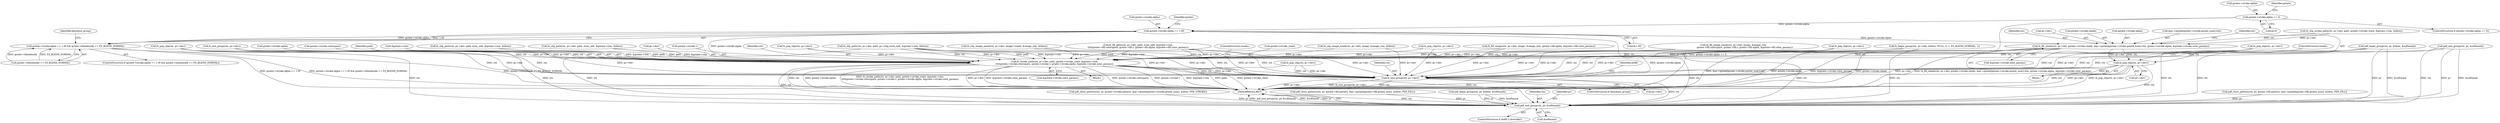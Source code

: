 digraph "0_ghostscript_b2e7d38e845c7d4922d05e6e41f3a2dc1bc1b14a@pointer" {
"1000457" [label="(Call,gstate->stroke.alpha == 0)"];
"1000468" [label="(Call,gstate->stroke.alpha == 1.0f)"];
"1000467" [label="(Call,gstate->stroke.alpha == 1.0f && gstate->blendmode == FZ_BLEND_NORMAL)"];
"1000665" [label="(Call,fz_stroke_path(ctx, pr->dev, path, gstate->stroke_state, &gstate->ctm,\n\t\t\t\t\tgstate->stroke.colorspace, gstate->stroke.v, gstate->stroke.alpha, &gstate->stroke.color_params))"];
"1000814" [label="(Call,fz_end_group(ctx, pr->dev))"];
"1000823" [label="(Call,pdf_end_group(ctx, pr, &softmask))"];
"1000773" [label="(Call,fz_fill_shade(ctx, pr->dev, gstate->stroke.shade, &pr->gstate[gstate->stroke.gstate_num].ctm, gstate->stroke.alpha, &gstate->stroke.color_params))"];
"1000806" [label="(Call,fz_pop_clip(ctx, pr->dev))"];
"1000474" [label="(Literal,1.0f)"];
"1000757" [label="(Block,)"];
"1000693" [label="(Call,&gstate->stroke.color_params)"];
"1000466" [label="(ControlStructure,if (gstate->stroke.alpha == 1.0f && gstate->blendmode == FZ_BLEND_NORMAL))"];
"1000456" [label="(ControlStructure,if (gstate->stroke.alpha == 0))"];
"1000661" [label="(Block,)"];
"1000683" [label="(Call,gstate->stroke.v)"];
"1000600" [label="(Call,fz_clip_path(ctx, pr->dev, path, even_odd, &gstate->ctm, &bbox))"];
"1000723" [label="(Call,pdf_show_pattern(ctx, pr, gstate->stroke.pattern, &pr->gstate[gstate->stroke.gstate_num], &bbox, PDF_STROKE))"];
"1000775" [label="(Call,pr->dev)"];
"1000387" [label="(Call,fz_end_group(ctx, pr->dev))"];
"1000289" [label="(Call,fz_pop_clip(ctx, pr->dev))"];
"1000468" [label="(Call,gstate->stroke.alpha == 1.0f)"];
"1000458" [label="(Call,gstate->stroke.alpha)"];
"1000346" [label="(Call,fz_pop_clip(ctx, pr->dev))"];
"1000565" [label="(Call,pdf_show_pattern(ctx, pr, gstate->fill.pattern, &pr->gstate[gstate->fill.gstate_num], &bbox, PDF_FILL))"];
"1000477" [label="(Identifier,gstate)"];
"1000354" [label="(Call,fz_fill_image(ctx, pr->dev, image, &image_ctm, gstate->fill.alpha, &gstate->fill.color_params))"];
"1000197" [label="(Call,pdf_begin_group(ctx, pr, &bbox, &softmask))"];
"1000666" [label="(Identifier,ctx)"];
"1000471" [label="(Identifier,gstate)"];
"1000807" [label="(Identifier,ctx)"];
"1000407" [label="(Call,fz_clip_path(ctx, pr->dev, path, pr->clip_even_odd, &gstate->ctm, &bbox))"];
"1000778" [label="(Call,gstate->stroke.shade)"];
"1000795" [label="(Call,gstate->stroke.alpha)"];
"1000182" [label="(Call,fz_clip_image_mask(ctx, pr->dev, image->mask, &image_ctm, &bbox))"];
"1000678" [label="(Call,gstate->stroke.colorspace)"];
"1000670" [label="(Identifier,path)"];
"1000819" [label="(ControlStructure,if (dofill || dostroke))"];
"1000484" [label="(Identifier,knockout_group)"];
"1000141" [label="(Call,fz_clip_image_mask(ctx, pr->dev, image, &image_ctm, &bbox))"];
"1000828" [label="(MethodReturn,RET)"];
"1000824" [label="(Identifier,ctx)"];
"1000806" [label="(Call,fz_pop_clip(ctx, pr->dev))"];
"1000825" [label="(Identifier,pr)"];
"1000378" [label="(Call,fz_pop_clip(ctx, pr->dev))"];
"1000800" [label="(Call,&gstate->stroke.color_params)"];
"1000783" [label="(Call,&pr->gstate[gstate->stroke.gstate_num].ctm)"];
"1000674" [label="(Call,&gstate->ctm)"];
"1000646" [label="(Call,fz_pop_clip(ctx, pr->dev))"];
"1000486" [label="(Call,fz_begin_group(ctx, pr->dev, &bbox, NULL, 0, 1, FZ_BLEND_NORMAL, 1))"];
"1000665" [label="(Call,fz_stroke_path(ctx, pr->dev, path, gstate->stroke_state, &gstate->ctm,\n\t\t\t\t\tgstate->stroke.colorspace, gstate->stroke.v, gstate->stroke.alpha, &gstate->stroke.color_params))"];
"1000821" [label="(Identifier,dofill)"];
"1000444" [label="(Call,pdf_begin_group(ctx, pr, &bbox, &softmask))"];
"1000552" [label="(Call,fz_clip_path(ctx, pr->dev, path, even_odd, &gstate->ctm, &bbox))"];
"1000469" [label="(Call,gstate->stroke.alpha)"];
"1000393" [label="(Call,pdf_end_group(ctx, pr, &softmask))"];
"1000758" [label="(Call,fz_clip_stroke_path(ctx, pr->dev, path, gstate->stroke_state, &gstate->ctm, &bbox))"];
"1000268" [label="(Call,pdf_show_pattern(ctx, pr, gstate->fill.pattern, &pr->gstate[gstate->fill.gstate_num], &bbox, PDF_FILL))"];
"1000811" [label="(ControlStructure,break;)"];
"1000823" [label="(Call,pdf_end_group(ctx, pr, &softmask))"];
"1000475" [label="(Call,gstate->blendmode == FZ_BLEND_NORMAL)"];
"1000667" [label="(Call,pr->dev)"];
"1000511" [label="(Call,fz_fill_path(ctx, pr->dev, path, even_odd, &gstate->ctm,\n\t\t\t\t\tgstate->fill.colorspace, gstate->fill.v, gstate->fill.alpha, &gstate->fill.color_params))"];
"1000699" [label="(ControlStructure,break;)"];
"1000826" [label="(Call,&softmask)"];
"1000773" [label="(Call,fz_fill_shade(ctx, pr->dev, gstate->stroke.shade, &pr->gstate[gstate->stroke.gstate_num].ctm, gstate->stroke.alpha, &gstate->stroke.color_params))"];
"1000812" [label="(ControlStructure,if (knockout_group))"];
"1000671" [label="(Call,gstate->stroke_state)"];
"1000814" [label="(Call,fz_end_group(ctx, pr->dev))"];
"1000457" [label="(Call,gstate->stroke.alpha == 0)"];
"1000220" [label="(Call,fz_fill_image_mask(ctx, pr->dev, image, &image_ctm,\n                               gstate->fill.colorspace, gstate->fill.v, gstate->fill.alpha, &gstate->fill.color_params))"];
"1000816" [label="(Call,pr->dev)"];
"1000688" [label="(Call,gstate->stroke.alpha)"];
"1000774" [label="(Identifier,ctx)"];
"1000808" [label="(Call,pr->dev)"];
"1000586" [label="(Call,fz_pop_clip(ctx, pr->dev))"];
"1000467" [label="(Call,gstate->stroke.alpha == 1.0f && gstate->blendmode == FZ_BLEND_NORMAL)"];
"1000744" [label="(Call,fz_pop_clip(ctx, pr->dev))"];
"1000815" [label="(Identifier,ctx)"];
"1000463" [label="(Literal,0)"];
"1000457" -> "1000456"  [label="AST: "];
"1000457" -> "1000463"  [label="CFG: "];
"1000458" -> "1000457"  [label="AST: "];
"1000463" -> "1000457"  [label="AST: "];
"1000471" -> "1000457"  [label="CFG: "];
"1000457" -> "1000828"  [label="DDG: gstate->stroke.alpha == 0"];
"1000457" -> "1000468"  [label="DDG: gstate->stroke.alpha"];
"1000468" -> "1000467"  [label="AST: "];
"1000468" -> "1000474"  [label="CFG: "];
"1000469" -> "1000468"  [label="AST: "];
"1000474" -> "1000468"  [label="AST: "];
"1000477" -> "1000468"  [label="CFG: "];
"1000467" -> "1000468"  [label="CFG: "];
"1000468" -> "1000828"  [label="DDG: gstate->stroke.alpha"];
"1000468" -> "1000467"  [label="DDG: gstate->stroke.alpha"];
"1000468" -> "1000467"  [label="DDG: 1.0f"];
"1000468" -> "1000665"  [label="DDG: gstate->stroke.alpha"];
"1000468" -> "1000773"  [label="DDG: gstate->stroke.alpha"];
"1000467" -> "1000466"  [label="AST: "];
"1000467" -> "1000475"  [label="CFG: "];
"1000475" -> "1000467"  [label="AST: "];
"1000484" -> "1000467"  [label="CFG: "];
"1000467" -> "1000828"  [label="DDG: gstate->stroke.alpha == 1.0f"];
"1000467" -> "1000828"  [label="DDG: gstate->stroke.alpha == 1.0f && gstate->blendmode == FZ_BLEND_NORMAL"];
"1000467" -> "1000828"  [label="DDG: gstate->blendmode == FZ_BLEND_NORMAL"];
"1000475" -> "1000467"  [label="DDG: gstate->blendmode"];
"1000475" -> "1000467"  [label="DDG: FZ_BLEND_NORMAL"];
"1000665" -> "1000661"  [label="AST: "];
"1000665" -> "1000693"  [label="CFG: "];
"1000666" -> "1000665"  [label="AST: "];
"1000667" -> "1000665"  [label="AST: "];
"1000670" -> "1000665"  [label="AST: "];
"1000671" -> "1000665"  [label="AST: "];
"1000674" -> "1000665"  [label="AST: "];
"1000678" -> "1000665"  [label="AST: "];
"1000683" -> "1000665"  [label="AST: "];
"1000688" -> "1000665"  [label="AST: "];
"1000693" -> "1000665"  [label="AST: "];
"1000699" -> "1000665"  [label="CFG: "];
"1000665" -> "1000828"  [label="DDG: &gstate->stroke.color_params"];
"1000665" -> "1000828"  [label="DDG: gstate->stroke.colorspace"];
"1000665" -> "1000828"  [label="DDG: gstate->stroke.v"];
"1000665" -> "1000828"  [label="DDG: &gstate->ctm"];
"1000665" -> "1000828"  [label="DDG: path"];
"1000665" -> "1000828"  [label="DDG: gstate->stroke_state"];
"1000665" -> "1000828"  [label="DDG: ctx"];
"1000665" -> "1000828"  [label="DDG: gstate->stroke.alpha"];
"1000665" -> "1000828"  [label="DDG: fz_stroke_path(ctx, pr->dev, path, gstate->stroke_state, &gstate->ctm,\n\t\t\t\t\tgstate->stroke.colorspace, gstate->stroke.v, gstate->stroke.alpha, &gstate->stroke.color_params)"];
"1000665" -> "1000828"  [label="DDG: pr->dev"];
"1000393" -> "1000665"  [label="DDG: ctx"];
"1000646" -> "1000665"  [label="DDG: ctx"];
"1000646" -> "1000665"  [label="DDG: pr->dev"];
"1000407" -> "1000665"  [label="DDG: ctx"];
"1000407" -> "1000665"  [label="DDG: pr->dev"];
"1000407" -> "1000665"  [label="DDG: path"];
"1000407" -> "1000665"  [label="DDG: &gstate->ctm"];
"1000387" -> "1000665"  [label="DDG: ctx"];
"1000387" -> "1000665"  [label="DDG: pr->dev"];
"1000444" -> "1000665"  [label="DDG: ctx"];
"1000511" -> "1000665"  [label="DDG: ctx"];
"1000511" -> "1000665"  [label="DDG: pr->dev"];
"1000511" -> "1000665"  [label="DDG: path"];
"1000511" -> "1000665"  [label="DDG: &gstate->ctm"];
"1000486" -> "1000665"  [label="DDG: ctx"];
"1000486" -> "1000665"  [label="DDG: pr->dev"];
"1000586" -> "1000665"  [label="DDG: ctx"];
"1000586" -> "1000665"  [label="DDG: pr->dev"];
"1000378" -> "1000665"  [label="DDG: ctx"];
"1000378" -> "1000665"  [label="DDG: pr->dev"];
"1000220" -> "1000665"  [label="DDG: pr->dev"];
"1000141" -> "1000665"  [label="DDG: pr->dev"];
"1000354" -> "1000665"  [label="DDG: pr->dev"];
"1000289" -> "1000665"  [label="DDG: pr->dev"];
"1000182" -> "1000665"  [label="DDG: pr->dev"];
"1000346" -> "1000665"  [label="DDG: pr->dev"];
"1000600" -> "1000665"  [label="DDG: path"];
"1000600" -> "1000665"  [label="DDG: &gstate->ctm"];
"1000552" -> "1000665"  [label="DDG: path"];
"1000552" -> "1000665"  [label="DDG: &gstate->ctm"];
"1000665" -> "1000814"  [label="DDG: ctx"];
"1000665" -> "1000814"  [label="DDG: pr->dev"];
"1000665" -> "1000823"  [label="DDG: ctx"];
"1000814" -> "1000812"  [label="AST: "];
"1000814" -> "1000816"  [label="CFG: "];
"1000815" -> "1000814"  [label="AST: "];
"1000816" -> "1000814"  [label="AST: "];
"1000821" -> "1000814"  [label="CFG: "];
"1000814" -> "1000828"  [label="DDG: pr->dev"];
"1000814" -> "1000828"  [label="DDG: fz_end_group(ctx, pr->dev)"];
"1000814" -> "1000828"  [label="DDG: ctx"];
"1000646" -> "1000814"  [label="DDG: ctx"];
"1000646" -> "1000814"  [label="DDG: pr->dev"];
"1000387" -> "1000814"  [label="DDG: ctx"];
"1000387" -> "1000814"  [label="DDG: pr->dev"];
"1000444" -> "1000814"  [label="DDG: ctx"];
"1000511" -> "1000814"  [label="DDG: ctx"];
"1000511" -> "1000814"  [label="DDG: pr->dev"];
"1000486" -> "1000814"  [label="DDG: ctx"];
"1000486" -> "1000814"  [label="DDG: pr->dev"];
"1000393" -> "1000814"  [label="DDG: ctx"];
"1000806" -> "1000814"  [label="DDG: ctx"];
"1000806" -> "1000814"  [label="DDG: pr->dev"];
"1000744" -> "1000814"  [label="DDG: ctx"];
"1000744" -> "1000814"  [label="DDG: pr->dev"];
"1000407" -> "1000814"  [label="DDG: ctx"];
"1000407" -> "1000814"  [label="DDG: pr->dev"];
"1000586" -> "1000814"  [label="DDG: ctx"];
"1000586" -> "1000814"  [label="DDG: pr->dev"];
"1000378" -> "1000814"  [label="DDG: ctx"];
"1000378" -> "1000814"  [label="DDG: pr->dev"];
"1000220" -> "1000814"  [label="DDG: pr->dev"];
"1000141" -> "1000814"  [label="DDG: pr->dev"];
"1000354" -> "1000814"  [label="DDG: pr->dev"];
"1000289" -> "1000814"  [label="DDG: pr->dev"];
"1000182" -> "1000814"  [label="DDG: pr->dev"];
"1000346" -> "1000814"  [label="DDG: pr->dev"];
"1000814" -> "1000823"  [label="DDG: ctx"];
"1000823" -> "1000819"  [label="AST: "];
"1000823" -> "1000826"  [label="CFG: "];
"1000824" -> "1000823"  [label="AST: "];
"1000825" -> "1000823"  [label="AST: "];
"1000826" -> "1000823"  [label="AST: "];
"1000828" -> "1000823"  [label="CFG: "];
"1000823" -> "1000828"  [label="DDG: ctx"];
"1000823" -> "1000828"  [label="DDG: pdf_end_group(ctx, pr, &softmask)"];
"1000823" -> "1000828"  [label="DDG: &softmask"];
"1000823" -> "1000828"  [label="DDG: pr"];
"1000646" -> "1000823"  [label="DDG: ctx"];
"1000387" -> "1000823"  [label="DDG: ctx"];
"1000511" -> "1000823"  [label="DDG: ctx"];
"1000486" -> "1000823"  [label="DDG: ctx"];
"1000393" -> "1000823"  [label="DDG: ctx"];
"1000393" -> "1000823"  [label="DDG: pr"];
"1000393" -> "1000823"  [label="DDG: &softmask"];
"1000806" -> "1000823"  [label="DDG: ctx"];
"1000744" -> "1000823"  [label="DDG: ctx"];
"1000407" -> "1000823"  [label="DDG: ctx"];
"1000586" -> "1000823"  [label="DDG: ctx"];
"1000378" -> "1000823"  [label="DDG: ctx"];
"1000444" -> "1000823"  [label="DDG: ctx"];
"1000444" -> "1000823"  [label="DDG: pr"];
"1000444" -> "1000823"  [label="DDG: &softmask"];
"1000565" -> "1000823"  [label="DDG: pr"];
"1000268" -> "1000823"  [label="DDG: pr"];
"1000197" -> "1000823"  [label="DDG: pr"];
"1000197" -> "1000823"  [label="DDG: &softmask"];
"1000723" -> "1000823"  [label="DDG: pr"];
"1000773" -> "1000757"  [label="AST: "];
"1000773" -> "1000800"  [label="CFG: "];
"1000774" -> "1000773"  [label="AST: "];
"1000775" -> "1000773"  [label="AST: "];
"1000778" -> "1000773"  [label="AST: "];
"1000783" -> "1000773"  [label="AST: "];
"1000795" -> "1000773"  [label="AST: "];
"1000800" -> "1000773"  [label="AST: "];
"1000807" -> "1000773"  [label="CFG: "];
"1000773" -> "1000828"  [label="DDG: fz_fill_shade(ctx, pr->dev, gstate->stroke.shade, &pr->gstate[gstate->stroke.gstate_num].ctm, gstate->stroke.alpha, &gstate->stroke.color_params)"];
"1000773" -> "1000828"  [label="DDG: &pr->gstate[gstate->stroke.gstate_num].ctm"];
"1000773" -> "1000828"  [label="DDG: gstate->stroke.alpha"];
"1000773" -> "1000828"  [label="DDG: &gstate->stroke.color_params"];
"1000773" -> "1000828"  [label="DDG: gstate->stroke.shade"];
"1000758" -> "1000773"  [label="DDG: ctx"];
"1000758" -> "1000773"  [label="DDG: pr->dev"];
"1000773" -> "1000806"  [label="DDG: ctx"];
"1000773" -> "1000806"  [label="DDG: pr->dev"];
"1000806" -> "1000757"  [label="AST: "];
"1000806" -> "1000808"  [label="CFG: "];
"1000807" -> "1000806"  [label="AST: "];
"1000808" -> "1000806"  [label="AST: "];
"1000811" -> "1000806"  [label="CFG: "];
"1000806" -> "1000828"  [label="DDG: ctx"];
"1000806" -> "1000828"  [label="DDG: pr->dev"];
"1000806" -> "1000828"  [label="DDG: fz_pop_clip(ctx, pr->dev)"];
}
